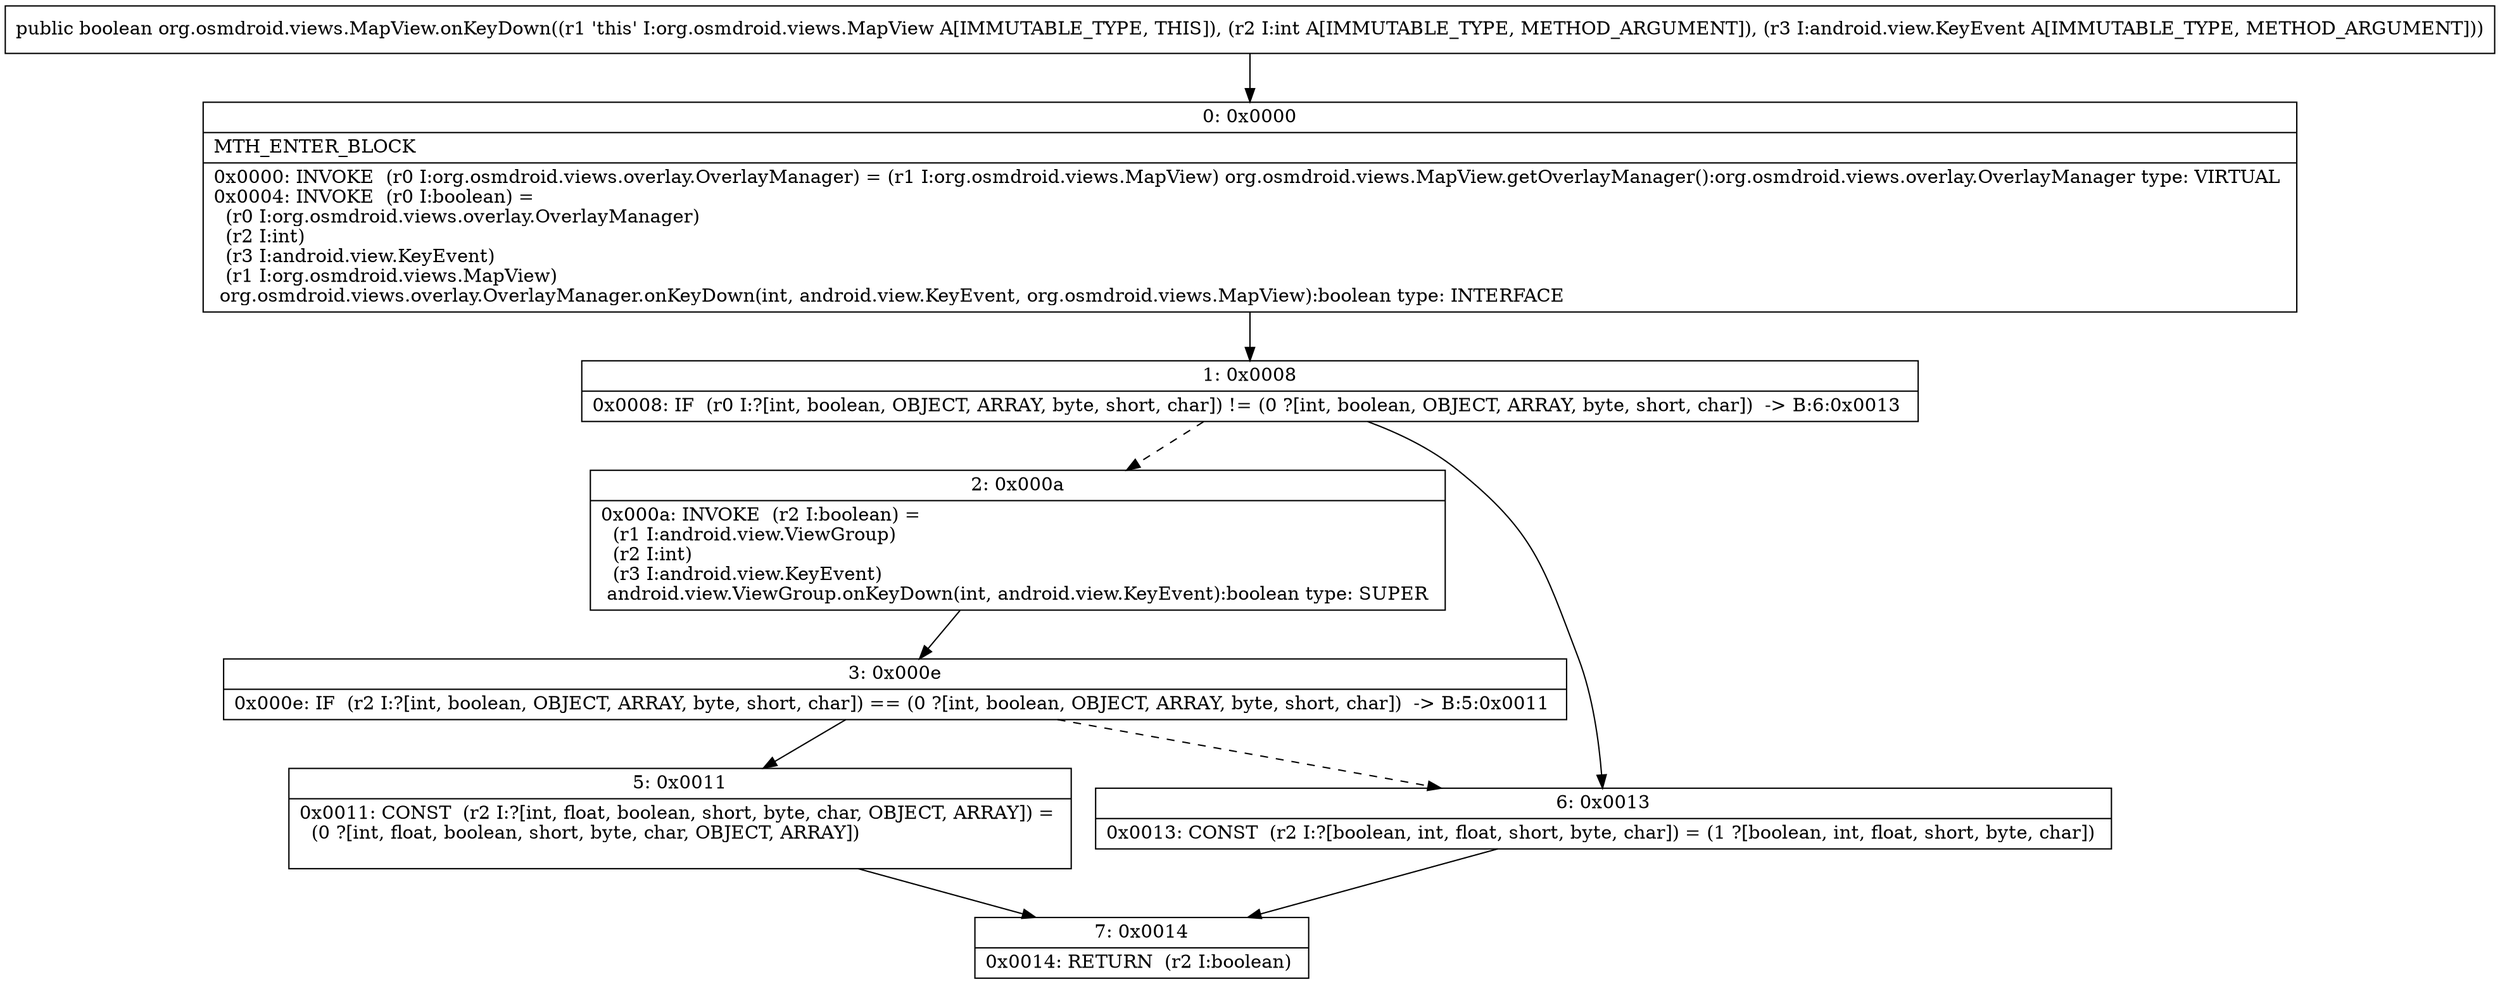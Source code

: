 digraph "CFG fororg.osmdroid.views.MapView.onKeyDown(ILandroid\/view\/KeyEvent;)Z" {
Node_0 [shape=record,label="{0\:\ 0x0000|MTH_ENTER_BLOCK\l|0x0000: INVOKE  (r0 I:org.osmdroid.views.overlay.OverlayManager) = (r1 I:org.osmdroid.views.MapView) org.osmdroid.views.MapView.getOverlayManager():org.osmdroid.views.overlay.OverlayManager type: VIRTUAL \l0x0004: INVOKE  (r0 I:boolean) = \l  (r0 I:org.osmdroid.views.overlay.OverlayManager)\l  (r2 I:int)\l  (r3 I:android.view.KeyEvent)\l  (r1 I:org.osmdroid.views.MapView)\l org.osmdroid.views.overlay.OverlayManager.onKeyDown(int, android.view.KeyEvent, org.osmdroid.views.MapView):boolean type: INTERFACE \l}"];
Node_1 [shape=record,label="{1\:\ 0x0008|0x0008: IF  (r0 I:?[int, boolean, OBJECT, ARRAY, byte, short, char]) != (0 ?[int, boolean, OBJECT, ARRAY, byte, short, char])  \-\> B:6:0x0013 \l}"];
Node_2 [shape=record,label="{2\:\ 0x000a|0x000a: INVOKE  (r2 I:boolean) = \l  (r1 I:android.view.ViewGroup)\l  (r2 I:int)\l  (r3 I:android.view.KeyEvent)\l android.view.ViewGroup.onKeyDown(int, android.view.KeyEvent):boolean type: SUPER \l}"];
Node_3 [shape=record,label="{3\:\ 0x000e|0x000e: IF  (r2 I:?[int, boolean, OBJECT, ARRAY, byte, short, char]) == (0 ?[int, boolean, OBJECT, ARRAY, byte, short, char])  \-\> B:5:0x0011 \l}"];
Node_5 [shape=record,label="{5\:\ 0x0011|0x0011: CONST  (r2 I:?[int, float, boolean, short, byte, char, OBJECT, ARRAY]) = \l  (0 ?[int, float, boolean, short, byte, char, OBJECT, ARRAY])\l \l}"];
Node_6 [shape=record,label="{6\:\ 0x0013|0x0013: CONST  (r2 I:?[boolean, int, float, short, byte, char]) = (1 ?[boolean, int, float, short, byte, char]) \l}"];
Node_7 [shape=record,label="{7\:\ 0x0014|0x0014: RETURN  (r2 I:boolean) \l}"];
MethodNode[shape=record,label="{public boolean org.osmdroid.views.MapView.onKeyDown((r1 'this' I:org.osmdroid.views.MapView A[IMMUTABLE_TYPE, THIS]), (r2 I:int A[IMMUTABLE_TYPE, METHOD_ARGUMENT]), (r3 I:android.view.KeyEvent A[IMMUTABLE_TYPE, METHOD_ARGUMENT])) }"];
MethodNode -> Node_0;
Node_0 -> Node_1;
Node_1 -> Node_2[style=dashed];
Node_1 -> Node_6;
Node_2 -> Node_3;
Node_3 -> Node_5;
Node_3 -> Node_6[style=dashed];
Node_5 -> Node_7;
Node_6 -> Node_7;
}


